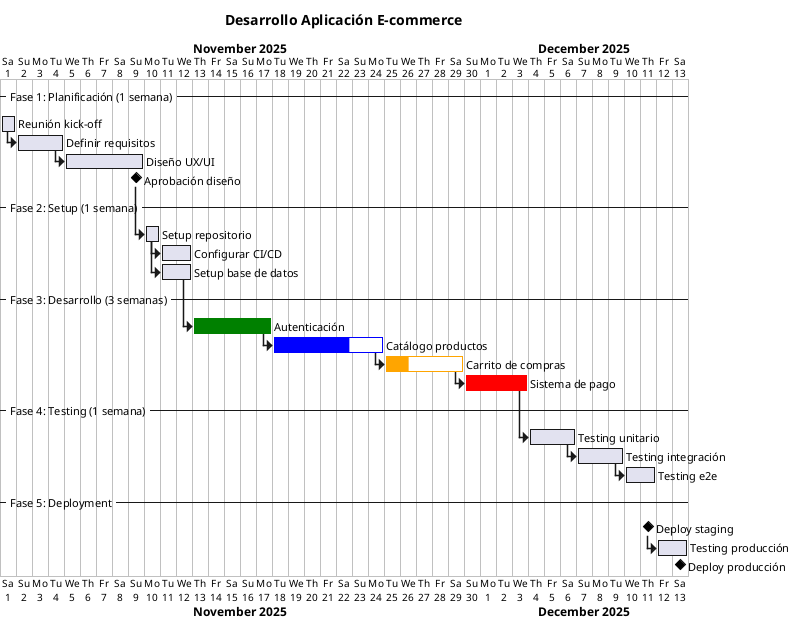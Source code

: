 @startgantt
title Desarrollo Aplicación E-commerce
printscale daily

Project starts 2025-11-01

-- Fase 1: Planificación (1 semana) --
[Reunión kick-off] lasts 1 day
[Definir requisitos] lasts 3 days and starts at [Reunión kick-off]'s end
[Diseño UX/UI] lasts 5 days and starts at [Definir requisitos]'s end
[Aprobación diseño] happens at [Diseño UX/UI]'s end

-- Fase 2: Setup (1 semana) --
[Setup repositorio] lasts 1 day and starts at [Aprobación diseño]'s end
[Configurar CI/CD] lasts 2 days and starts at [Setup repositorio]'s end
[Setup base de datos] lasts 2 days and starts at [Setup repositorio]'s end

-- Fase 3: Desarrollo (3 semanas) --
[Autenticación] lasts 5 days and starts at [Setup base de datos]'s end
[Autenticación] is colored in Green
[Autenticación] is 100% completed

[Catálogo productos] lasts 7 days and starts at [Autenticación]'s end
[Catálogo productos] is colored in Blue
[Catálogo productos] is 70% completed

[Carrito de compras] lasts 5 days and starts at [Catálogo productos]'s end
[Carrito de compras] is colored in Orange
[Carrito de compras] is 30% completed

[Sistema de pago] lasts 4 days and starts at [Carrito de compras]'s end
[Sistema de pago] is colored in Red

-- Fase 4: Testing (1 semana) --
[Testing unitario] lasts 3 days and starts at [Sistema de pago]'s end
[Testing integración] lasts 3 days and starts at [Testing unitario]'s end
[Testing e2e] lasts 2 days and starts at [Testing integración]'s end

-- Fase 5: Deployment --
[Deploy staging] happens at [Testing e2e]'s end
[Testing producción] lasts 2 days and starts at [Deploy staging]'s end
[Deploy producción] happens at [Testing producción]'s end

@endgantt